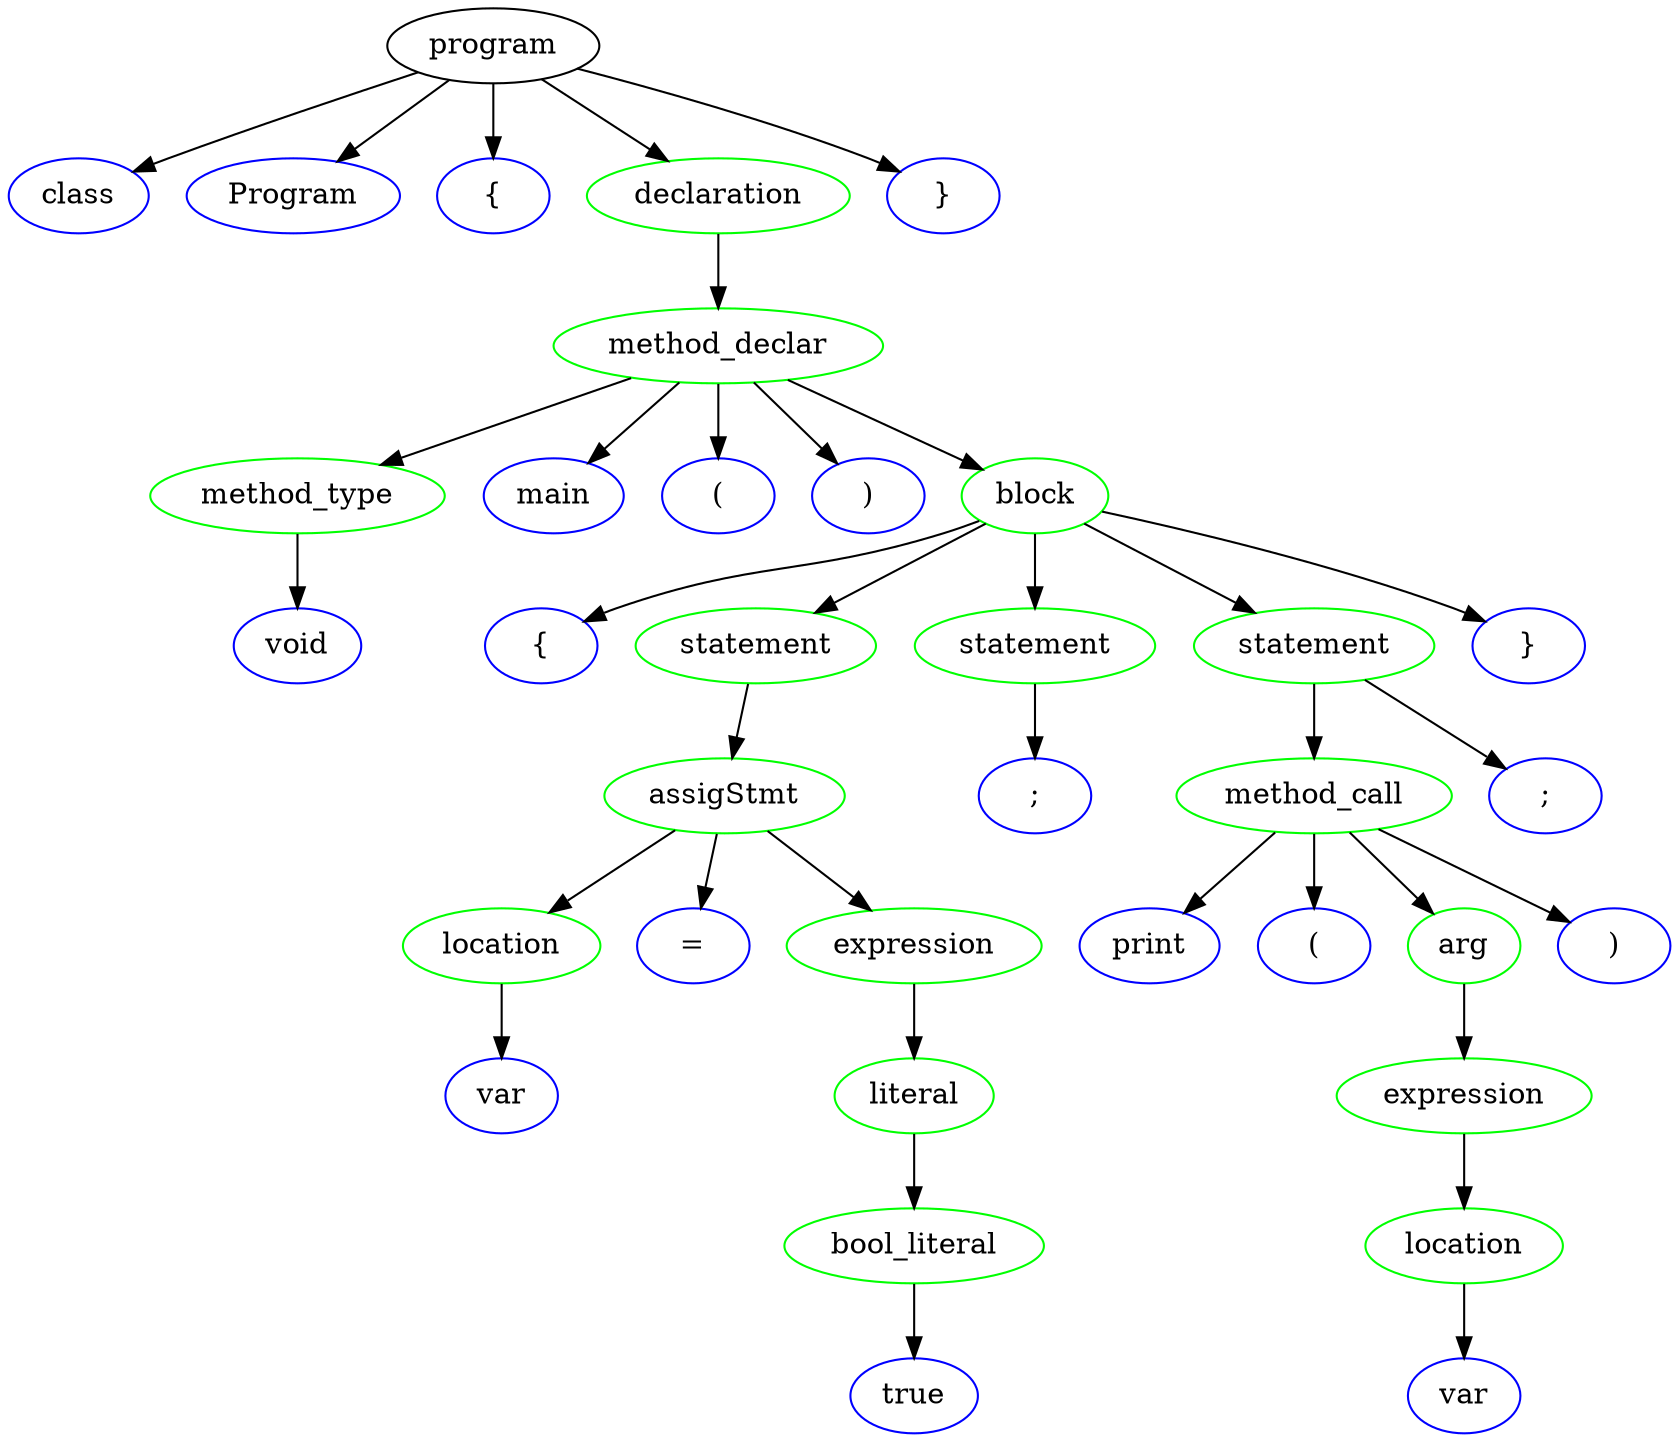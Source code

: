// Trees/tree_input.gv
digraph "Trees/tree_input" {
	0 [label=program]
	1 [label=class color=blue]
	0 -> 1
	2 [label=Program color=blue]
	0 -> 2
	3 [label="{" color=blue]
	0 -> 3
	4 [label=declaration color=green]
	0 -> 4
	5 [label=method_declar color=green]
	4 -> 5
	6 [label=method_type color=green]
	5 -> 6
	7 [label=void color=blue]
	6 -> 7
	8 [label=main color=blue]
	5 -> 8
	9 [label="(" color=blue]
	5 -> 9
	10 [label=")" color=blue]
	5 -> 10
	11 [label=block color=green]
	5 -> 11
	12 [label="{" color=blue]
	11 -> 12
	13 [label=statement color=green]
	11 -> 13
	14 [label=assigStmt color=green]
	13 -> 14
	15 [label=location color=green]
	14 -> 15
	16 [label=var color=blue]
	15 -> 16
	17 [label="=" color=blue]
	14 -> 17
	18 [label=expression color=green]
	14 -> 18
	19 [label=literal color=green]
	18 -> 19
	20 [label=bool_literal color=green]
	19 -> 20
	21 [label=true color=blue]
	20 -> 21
	22 [label=statement color=green]
	11 -> 22
	23 [label=";" color=blue]
	22 -> 23
	24 [label=statement color=green]
	11 -> 24
	25 [label=method_call color=green]
	24 -> 25
	26 [label=print color=blue]
	25 -> 26
	27 [label="(" color=blue]
	25 -> 27
	28 [label=arg color=green]
	25 -> 28
	29 [label=expression color=green]
	28 -> 29
	30 [label=location color=green]
	29 -> 30
	31 [label=var color=blue]
	30 -> 31
	32 [label=")" color=blue]
	25 -> 32
	33 [label=";" color=blue]
	24 -> 33
	34 [label="}" color=blue]
	11 -> 34
	35 [label="}" color=blue]
	0 -> 35
}
